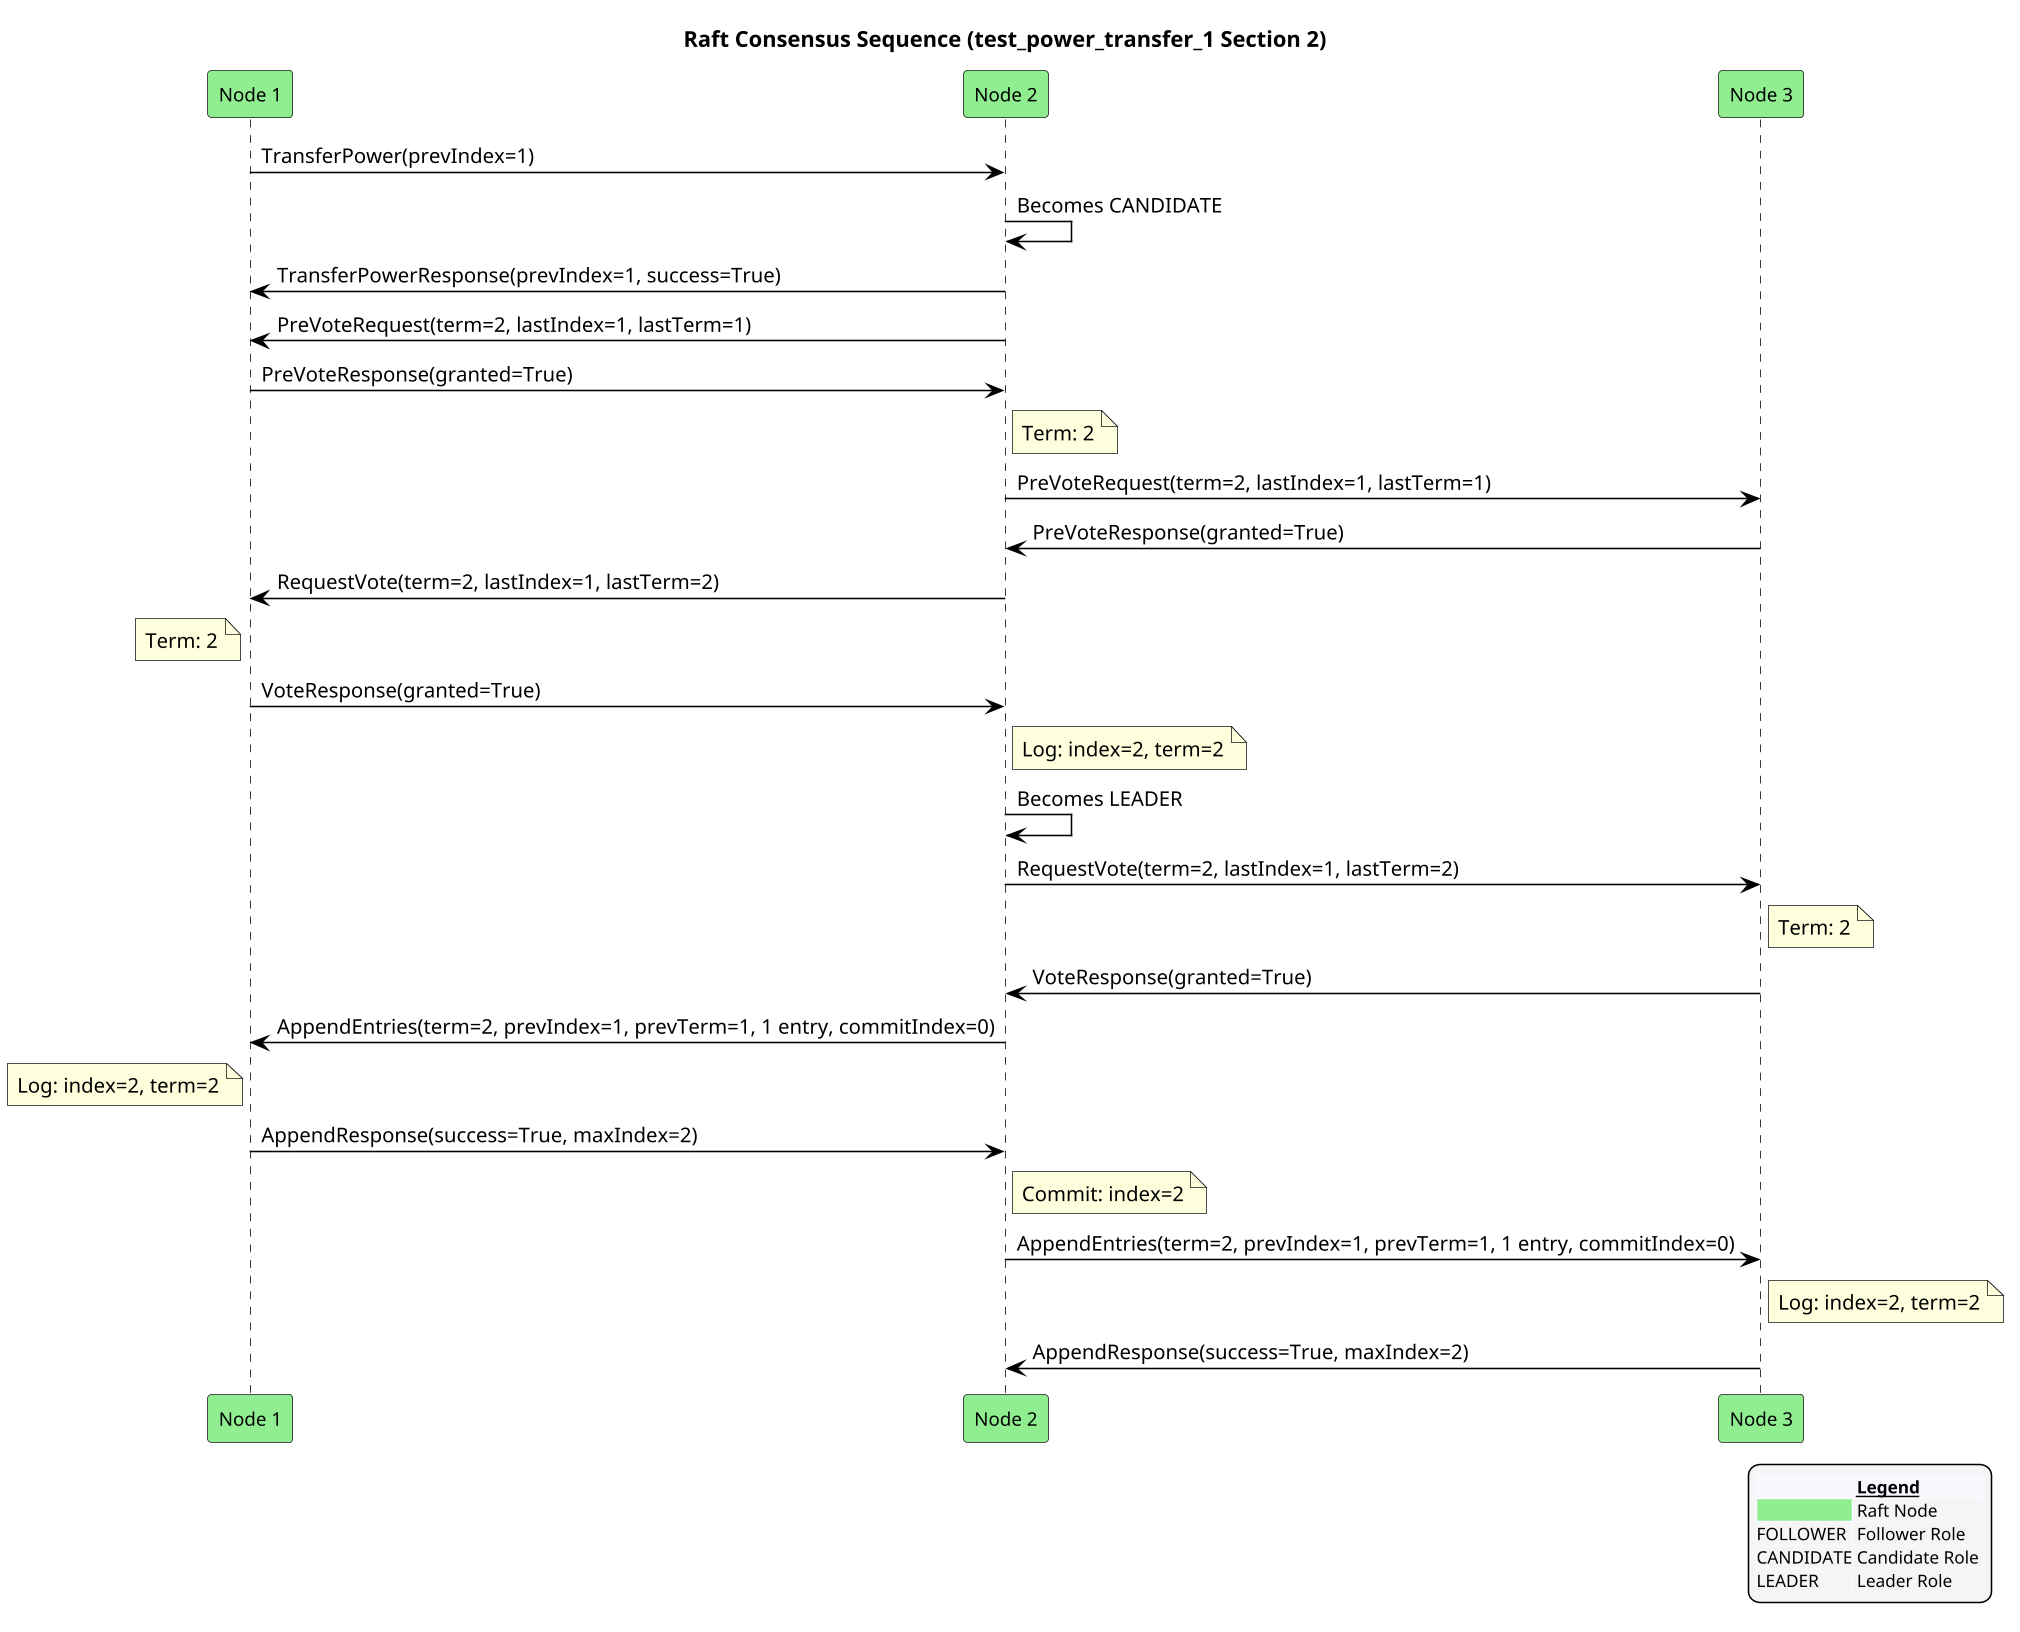 @startuml
!pragma ratio 0.7
skinparam dpi 150
skinparam monochrome false
skinparam sequence {
  ArrowColor Black
  ActorBorderColor Black
  LifeLineBorderColor Black
  ParticipantFontSize 12
  Padding 10
}
skinparam legend {
  BackgroundColor #F5F5F5
  FontSize 11
}
title Raft Consensus Sequence (test_power_transfer_1 Section 2)

participant "Node 1" as n1 order 10 #Lightgreen
participant "Node 2" as n2 order 20 #Lightgreen
participant "Node 3" as n3 order 30 #Lightgreen
n1 -> n2: TransferPower(prevIndex=1)
n2 -> n2: Becomes CANDIDATE
n2 -> n1: TransferPowerResponse(prevIndex=1, success=True)
n2 -> n1: PreVoteRequest(term=2, lastIndex=1, lastTerm=1)
n1 -> n2: PreVoteResponse(granted=True)
note right of n2: Term: 2
n2 -> n3: PreVoteRequest(term=2, lastIndex=1, lastTerm=1)
n3 -> n2: PreVoteResponse(granted=True)
n2 -> n1: RequestVote(term=2, lastIndex=1, lastTerm=2)
note left of n1: Term: 2
n1 -> n2: VoteResponse(granted=True)
note right of n2: Log: index=2, term=2
n2 -> n2: Becomes LEADER
n2 -> n3: RequestVote(term=2, lastIndex=1, lastTerm=2)
note right of n3: Term: 2
n3 -> n2: VoteResponse(granted=True)
n2 -> n1: AppendEntries(term=2, prevIndex=1, prevTerm=1, 1 entry, commitIndex=0)
note left of n1: Log: index=2, term=2
n1 -> n2: AppendResponse(success=True, maxIndex=2)
note right of n2: Commit: index=2
n2 -> n3: AppendEntries(term=2, prevIndex=1, prevTerm=1, 1 entry, commitIndex=0)
note right of n3: Log: index=2, term=2
n3 -> n2: AppendResponse(success=True, maxIndex=2)

legend right
  <#GhostWhite,#GhostWhite>|      |= __Legend__ |
  |<#Lightgreen>| Raft Node |
  |FOLLOWER| Follower Role |
  |CANDIDATE| Candidate Role |
  |LEADER| Leader Role |
endlegend
@enduml
